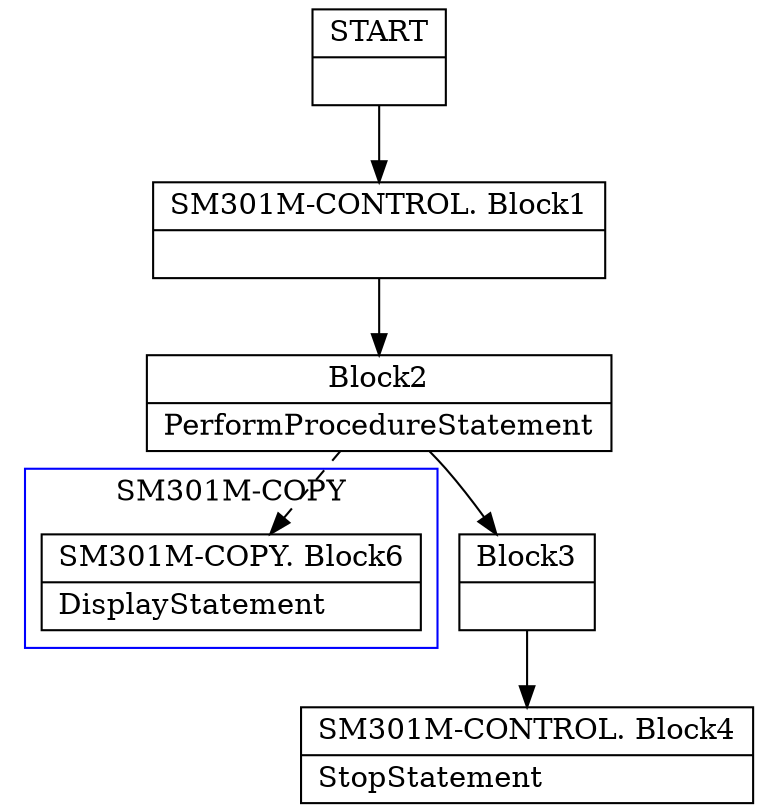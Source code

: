 digraph Cfg {
compound=true;
node [
shape = "record"
]

edge [
arrowtail = "empty"
]
Block0 [
label = "{START|}"
]
Block1 [
label = "{SM301M-CONTROL. Block1|}"
]
Block2 [
label = "{Block2|PerformProcedureStatement\l}"
]
subgraph cluster_1{
color = blue;
label = "SM301M-COPY";
Block6 [
label = "{SM301M-COPY. Block6|DisplayStatement\l}"
]

}
Block2 -> Block6 [style=dashed]

Block3 [
label = "{Block3|}"
]
Block4 [
label = "{SM301M-CONTROL. Block4|StopStatement\l}"
]
Block0 -> Block1
Block1 -> Block2
Block2 -> Block3
Block3 -> Block4

}
